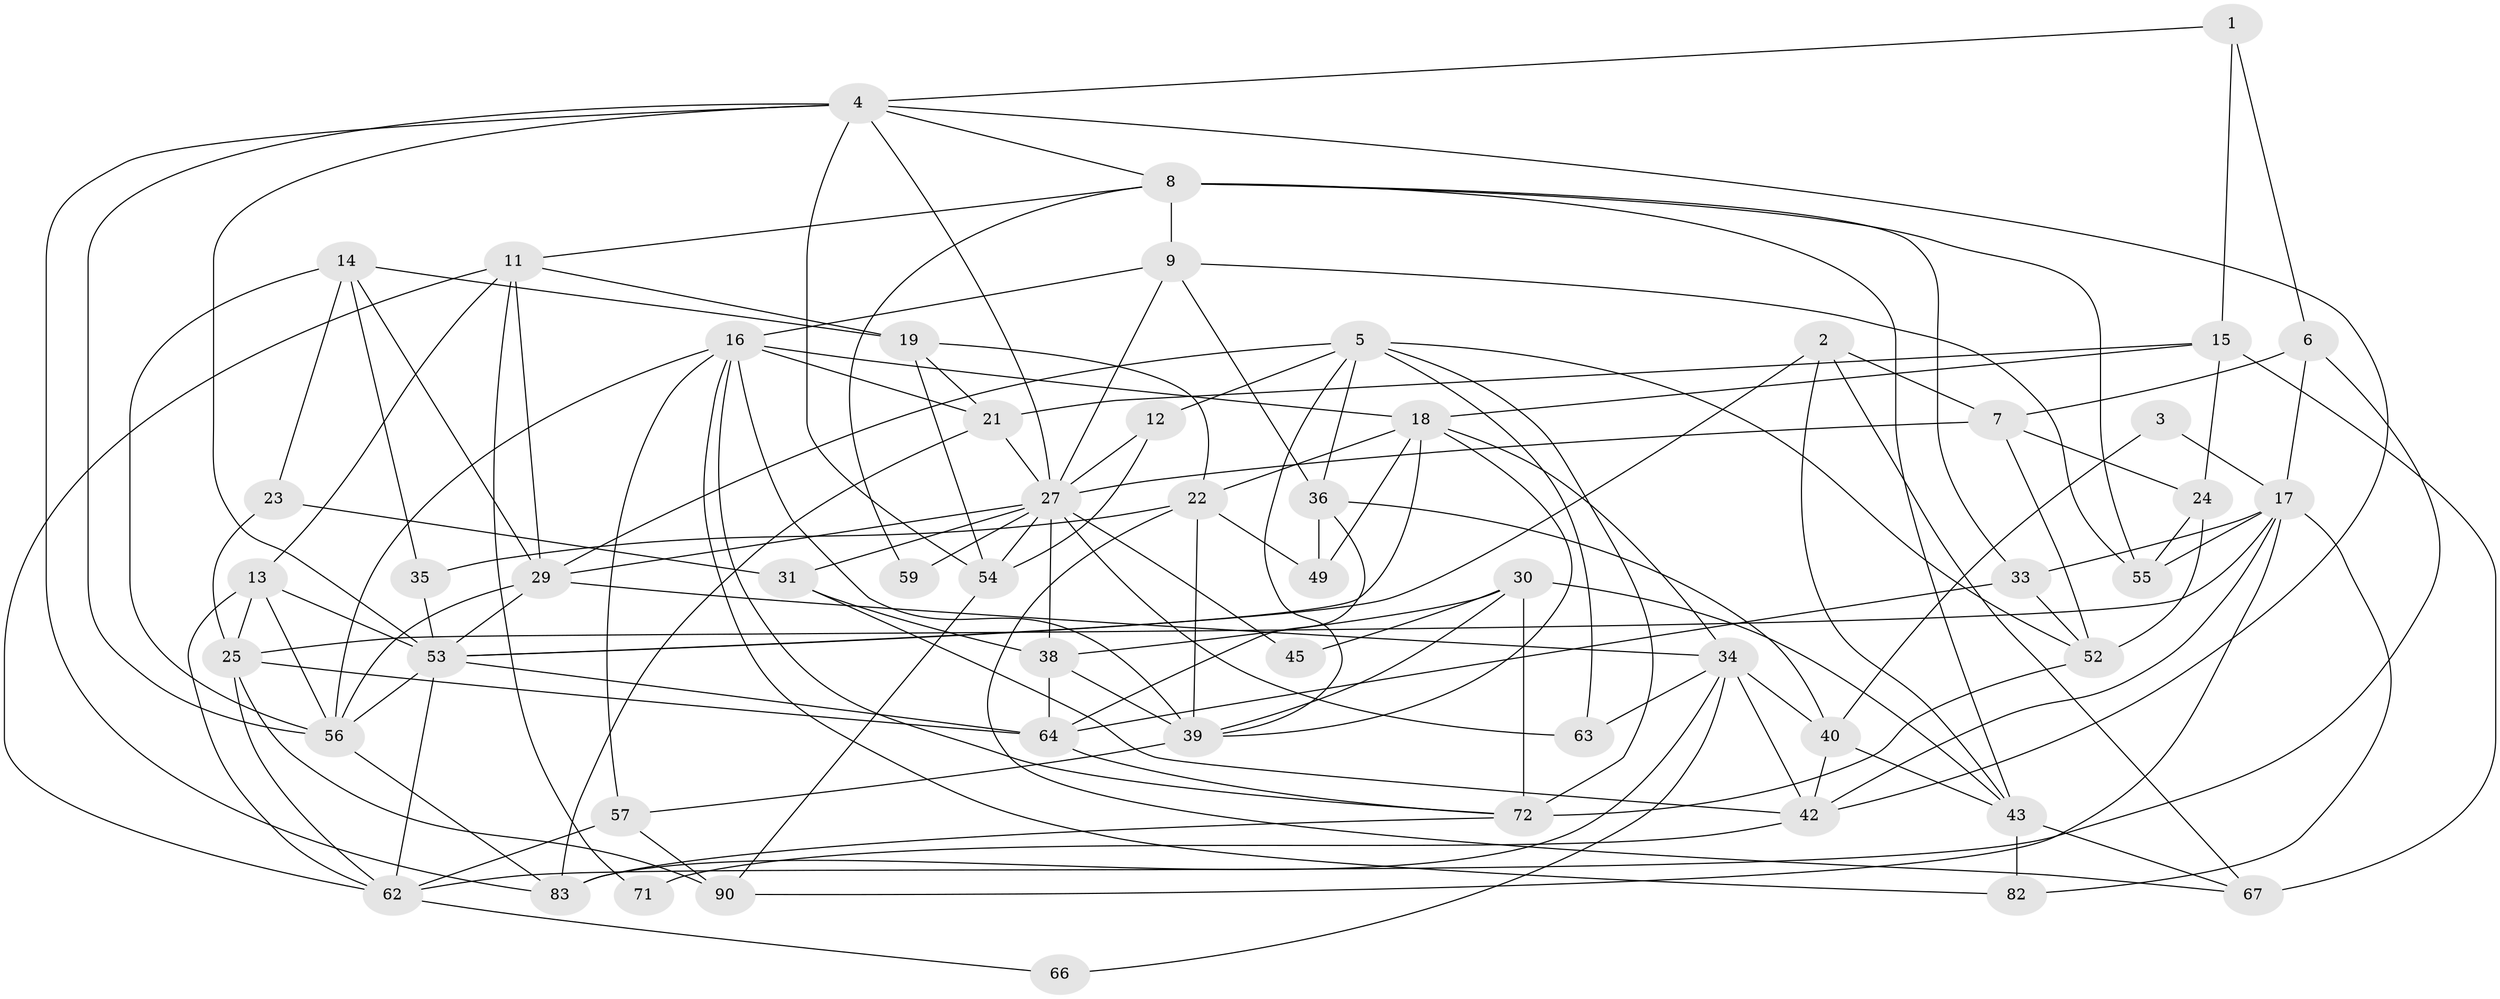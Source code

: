 // original degree distribution, {3: 0.25274725274725274, 2: 0.0989010989010989, 5: 0.1978021978021978, 4: 0.3516483516483517, 6: 0.06593406593406594, 9: 0.01098901098901099, 7: 0.02197802197802198}
// Generated by graph-tools (version 1.1) at 2025/11/02/27/25 16:11:17]
// undirected, 55 vertices, 140 edges
graph export_dot {
graph [start="1"]
  node [color=gray90,style=filled];
  1;
  2 [super="+73"];
  3;
  4 [super="+10"];
  5 [super="+77"];
  6;
  7 [super="+65"];
  8 [super="+20"];
  9 [super="+78"];
  11 [super="+44"];
  12 [super="+60"];
  13 [super="+32"];
  14 [super="+79"];
  15 [super="+37"];
  16 [super="+91"];
  17 [super="+47"];
  18 [super="+87"];
  19 [super="+68"];
  21 [super="+86"];
  22 [super="+41"];
  23;
  24;
  25 [super="+26"];
  27 [super="+28"];
  29 [super="+50"];
  30 [super="+46"];
  31;
  33;
  34 [super="+80"];
  35;
  36 [super="+51"];
  38 [super="+75"];
  39 [super="+48"];
  40 [super="+76"];
  42 [super="+69"];
  43 [super="+88"];
  45;
  49;
  52 [super="+61"];
  53 [super="+74"];
  54;
  55 [super="+58"];
  56 [super="+70"];
  57 [super="+81"];
  59;
  62 [super="+89"];
  63;
  64 [super="+85"];
  66;
  67;
  71;
  72 [super="+84"];
  82;
  83;
  90;
  1 -- 15;
  1 -- 6;
  1 -- 4;
  2 -- 43;
  2 -- 67;
  2 -- 53;
  2 -- 7;
  3 -- 17;
  3 -- 40;
  4 -- 27;
  4 -- 8;
  4 -- 56;
  4 -- 42;
  4 -- 83;
  4 -- 53;
  4 -- 54;
  5 -- 36;
  5 -- 52;
  5 -- 39;
  5 -- 72;
  5 -- 12;
  5 -- 29;
  5 -- 63;
  6 -- 17;
  6 -- 7;
  6 -- 62;
  7 -- 27;
  7 -- 24;
  7 -- 52;
  8 -- 11;
  8 -- 33;
  8 -- 55;
  8 -- 9;
  8 -- 59;
  8 -- 43;
  9 -- 16;
  9 -- 27;
  9 -- 36;
  9 -- 55;
  11 -- 29;
  11 -- 71;
  11 -- 19;
  11 -- 62;
  11 -- 13;
  12 -- 27;
  12 -- 54;
  13 -- 53;
  13 -- 62;
  13 -- 56;
  13 -- 25;
  14 -- 19;
  14 -- 35;
  14 -- 23;
  14 -- 56;
  14 -- 29;
  15 -- 18;
  15 -- 24;
  15 -- 21;
  15 -- 67;
  16 -- 57;
  16 -- 18;
  16 -- 82;
  16 -- 21;
  16 -- 39;
  16 -- 72;
  16 -- 56;
  17 -- 33;
  17 -- 82;
  17 -- 25;
  17 -- 90;
  17 -- 55;
  17 -- 42;
  18 -- 22;
  18 -- 34;
  18 -- 49;
  18 -- 39;
  18 -- 53;
  19 -- 54;
  19 -- 21;
  19 -- 22;
  21 -- 83;
  21 -- 27;
  22 -- 35 [weight=2];
  22 -- 67;
  22 -- 49;
  22 -- 39;
  23 -- 31;
  23 -- 25;
  24 -- 55;
  24 -- 52;
  25 -- 64;
  25 -- 62;
  25 -- 90;
  27 -- 63;
  27 -- 45;
  27 -- 54;
  27 -- 59;
  27 -- 29;
  27 -- 31;
  27 -- 38;
  29 -- 56;
  29 -- 34;
  29 -- 53;
  30 -- 45;
  30 -- 72 [weight=3];
  30 -- 39;
  30 -- 43;
  30 -- 38;
  31 -- 42;
  31 -- 38;
  33 -- 52;
  33 -- 64;
  34 -- 42;
  34 -- 63;
  34 -- 40;
  34 -- 83;
  34 -- 66;
  35 -- 53;
  36 -- 64;
  36 -- 49;
  36 -- 40;
  38 -- 64;
  38 -- 39;
  39 -- 57;
  40 -- 43 [weight=2];
  40 -- 42;
  42 -- 71;
  43 -- 67;
  43 -- 82;
  52 -- 72;
  53 -- 62 [weight=2];
  53 -- 64;
  53 -- 56;
  54 -- 90;
  56 -- 83;
  57 -- 90;
  57 -- 62;
  62 -- 66;
  64 -- 72;
  72 -- 83;
}
